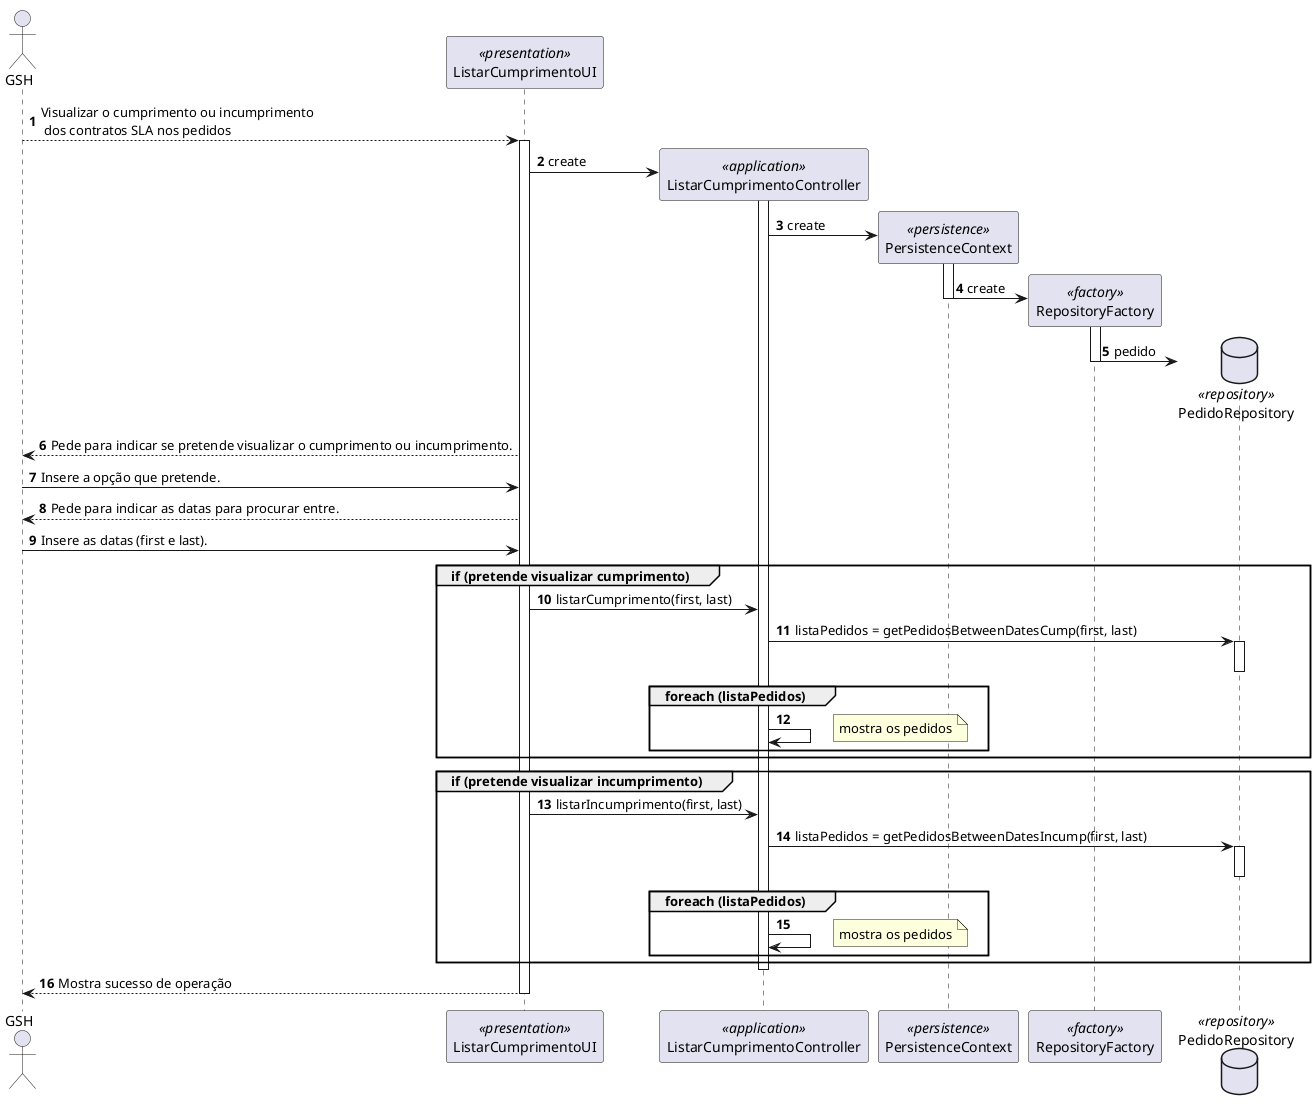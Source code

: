@startuml
'https://plantuml.com/sequence-diagram

autonumber

actor "GSH" as ator
participant ListarCumprimentoUI as UI <<presentation>>
participant ListarCumprimentoController as CTRL <<application>>
participant PersistenceContext as PER <<persistence>>
participant RepositoryFactory as FAC <<factory>>
database PedidoRepository as PEDR <<repository>>

ator --> UI : Visualizar o cumprimento ou incumprimento \n dos contratos SLA nos pedidos
activate UI

UI -> CTRL**: create
activate CTRL

CTRL -> PER**: create
activate PER
PER -> FAC**: create
deactivate PER
activate FAC
FAC -> PEDR**: pedido
deactivate FAC

UI --> ator: Pede para indicar se pretende visualizar o cumprimento ou incumprimento.
ator -> UI: Insere a opção que pretende.

UI --> ator: Pede para indicar as datas para procurar entre.
ator -> UI: Insere as datas (first e last).

group if (pretende visualizar cumprimento)
UI -> CTRL: listarCumprimento(first, last)

CTRL -> PEDR: listaPedidos = getPedidosBetweenDatesCump(first, last)
activate PEDR
deactivate PEDR

group foreach (listaPedidos)
CTRL -> CTRL:
note right: mostra os pedidos
end
end

group if (pretende visualizar incumprimento)
UI -> CTRL: listarIncumprimento(first, last)

CTRL -> PEDR: listaPedidos = getPedidosBetweenDatesIncump(first, last)
activate PEDR
deactivate PEDR

group foreach (listaPedidos)
CTRL -> CTRL:
note right: mostra os pedidos
end
end

deactivate CTRL

UI --> ator: Mostra sucesso de operação
deactivate UI
@enduml